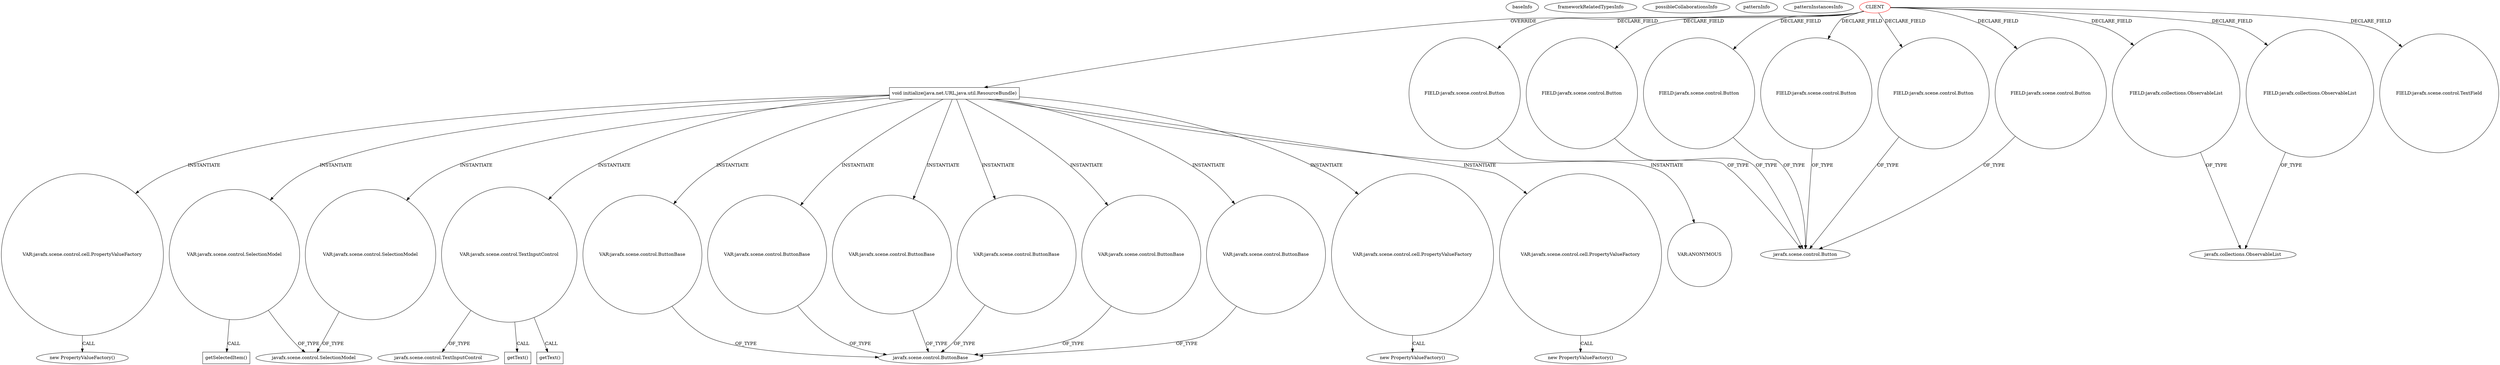 digraph {
baseInfo[graphId=437,category="pattern",isAnonymous=false,possibleRelation=false]
frameworkRelatedTypesInfo[]
possibleCollaborationsInfo[]
patternInfo[frequency=2.0,patternRootClient=0]
patternInstancesInfo[0="diogocs1-FPessoais~/diogocs1-FPessoais/FPessoais-master/FinancasPessoais/src/app/controllers/HomeController.java~HomeController~2490",1="crosswords-testEnvironment~/crosswords-testEnvironment/testEnvironment-master/src/GUI/MainController.java~MainController~2315"]
96[label="new PropertyValueFactory()",vertexType="CONSTRUCTOR_CALL",isFrameworkType=false]
97[label="VAR:javafx.scene.control.cell.PropertyValueFactory",vertexType="VARIABLE_EXPRESION",isFrameworkType=false,shape=circle]
54[label="void initialize(java.net.URL,java.util.ResourceBundle)",vertexType="OVERRIDING_METHOD_DECLARATION",isFrameworkType=false,shape=box]
0[label="CLIENT",vertexType="ROOT_CLIENT_CLASS_DECLARATION",isFrameworkType=false,color=red]
44[label="FIELD:javafx.scene.control.Button",vertexType="FIELD_DECLARATION",isFrameworkType=false,shape=circle]
2[label="FIELD:javafx.scene.control.Button",vertexType="FIELD_DECLARATION",isFrameworkType=false,shape=circle]
14[label="FIELD:javafx.scene.control.Button",vertexType="FIELD_DECLARATION",isFrameworkType=false,shape=circle]
16[label="FIELD:javafx.scene.control.Button",vertexType="FIELD_DECLARATION",isFrameworkType=false,shape=circle]
38[label="FIELD:javafx.scene.control.Button",vertexType="FIELD_DECLARATION",isFrameworkType=false,shape=circle]
32[label="FIELD:javafx.scene.control.Button",vertexType="FIELD_DECLARATION",isFrameworkType=false,shape=circle]
12[label="FIELD:javafx.collections.ObservableList",vertexType="FIELD_DECLARATION",isFrameworkType=false,shape=circle]
13[label="javafx.collections.ObservableList",vertexType="FRAMEWORK_INTERFACE_TYPE",isFrameworkType=false]
34[label="FIELD:javafx.collections.ObservableList",vertexType="FIELD_DECLARATION",isFrameworkType=false,shape=circle]
301[label="VAR:javafx.scene.control.SelectionModel",vertexType="VARIABLE_EXPRESION",isFrameworkType=false,shape=circle]
302[label="getSelectedItem()",vertexType="INSIDE_CALL",isFrameworkType=false,shape=box]
116[label="javafx.scene.control.SelectionModel",vertexType="FRAMEWORK_CLASS_TYPE",isFrameworkType=false]
114[label="VAR:javafx.scene.control.SelectionModel",vertexType="VARIABLE_EXPRESION",isFrameworkType=false,shape=circle]
271[label="VAR:javafx.scene.control.TextInputControl",vertexType="VARIABLE_EXPRESION",isFrameworkType=false,shape=circle]
219[label="VAR:javafx.scene.control.ButtonBase",vertexType="VARIABLE_EXPRESION",isFrameworkType=false,shape=circle]
109[label="javafx.scene.control.ButtonBase",vertexType="FRAMEWORK_CLASS_TYPE",isFrameworkType=false]
192[label="VAR:javafx.scene.control.ButtonBase",vertexType="VARIABLE_EXPRESION",isFrameworkType=false,shape=circle]
294[label="VAR:javafx.scene.control.ButtonBase",vertexType="VARIABLE_EXPRESION",isFrameworkType=false,shape=circle]
244[label="VAR:javafx.scene.control.ButtonBase",vertexType="VARIABLE_EXPRESION",isFrameworkType=false,shape=circle]
107[label="VAR:javafx.scene.control.ButtonBase",vertexType="VARIABLE_EXPRESION",isFrameworkType=false,shape=circle]
230[label="VAR:javafx.scene.control.ButtonBase",vertexType="VARIABLE_EXPRESION",isFrameworkType=false,shape=circle]
3[label="javafx.scene.control.Button",vertexType="FRAMEWORK_CLASS_TYPE",isFrameworkType=false]
218[label="javafx.scene.control.TextInputControl",vertexType="FRAMEWORK_CLASS_TYPE",isFrameworkType=false]
52[label="FIELD:javafx.scene.control.TextField",vertexType="FIELD_DECLARATION",isFrameworkType=false,shape=circle]
91[label="VAR:javafx.scene.control.cell.PropertyValueFactory",vertexType="VARIABLE_EXPRESION",isFrameworkType=false,shape=circle]
90[label="new PropertyValueFactory()",vertexType="CONSTRUCTOR_CALL",isFrameworkType=false]
85[label="VAR:javafx.scene.control.cell.PropertyValueFactory",vertexType="VARIABLE_EXPRESION",isFrameworkType=false,shape=circle]
84[label="new PropertyValueFactory()",vertexType="CONSTRUCTOR_CALL",isFrameworkType=false]
272[label="getText()",vertexType="INSIDE_CALL",isFrameworkType=false,shape=box]
275[label="getText()",vertexType="INSIDE_CALL",isFrameworkType=false,shape=box]
234[label="VAR:ANONYMOUS",vertexType="VARIABLE_EXPRESION",isFrameworkType=false,shape=circle]
34->13[label="OF_TYPE"]
2->3[label="OF_TYPE"]
219->109[label="OF_TYPE"]
32->3[label="OF_TYPE"]
271->275[label="CALL"]
54->244[label="INSTANTIATE"]
54->114[label="INSTANTIATE"]
91->90[label="CALL"]
85->84[label="CALL"]
54->219[label="INSTANTIATE"]
114->116[label="OF_TYPE"]
97->96[label="CALL"]
230->109[label="OF_TYPE"]
54->107[label="INSTANTIATE"]
0->52[label="DECLARE_FIELD"]
294->109[label="OF_TYPE"]
54->294[label="INSTANTIATE"]
54->234[label="INSTANTIATE"]
38->3[label="OF_TYPE"]
54->271[label="INSTANTIATE"]
54->301[label="INSTANTIATE"]
271->218[label="OF_TYPE"]
107->109[label="OF_TYPE"]
301->116[label="OF_TYPE"]
0->54[label="OVERRIDE"]
44->3[label="OF_TYPE"]
192->109[label="OF_TYPE"]
54->192[label="INSTANTIATE"]
0->2[label="DECLARE_FIELD"]
16->3[label="OF_TYPE"]
54->230[label="INSTANTIATE"]
54->97[label="INSTANTIATE"]
0->34[label="DECLARE_FIELD"]
12->13[label="OF_TYPE"]
0->32[label="DECLARE_FIELD"]
271->272[label="CALL"]
0->14[label="DECLARE_FIELD"]
0->44[label="DECLARE_FIELD"]
301->302[label="CALL"]
54->91[label="INSTANTIATE"]
0->38[label="DECLARE_FIELD"]
14->3[label="OF_TYPE"]
54->85[label="INSTANTIATE"]
0->16[label="DECLARE_FIELD"]
244->109[label="OF_TYPE"]
0->12[label="DECLARE_FIELD"]
}
